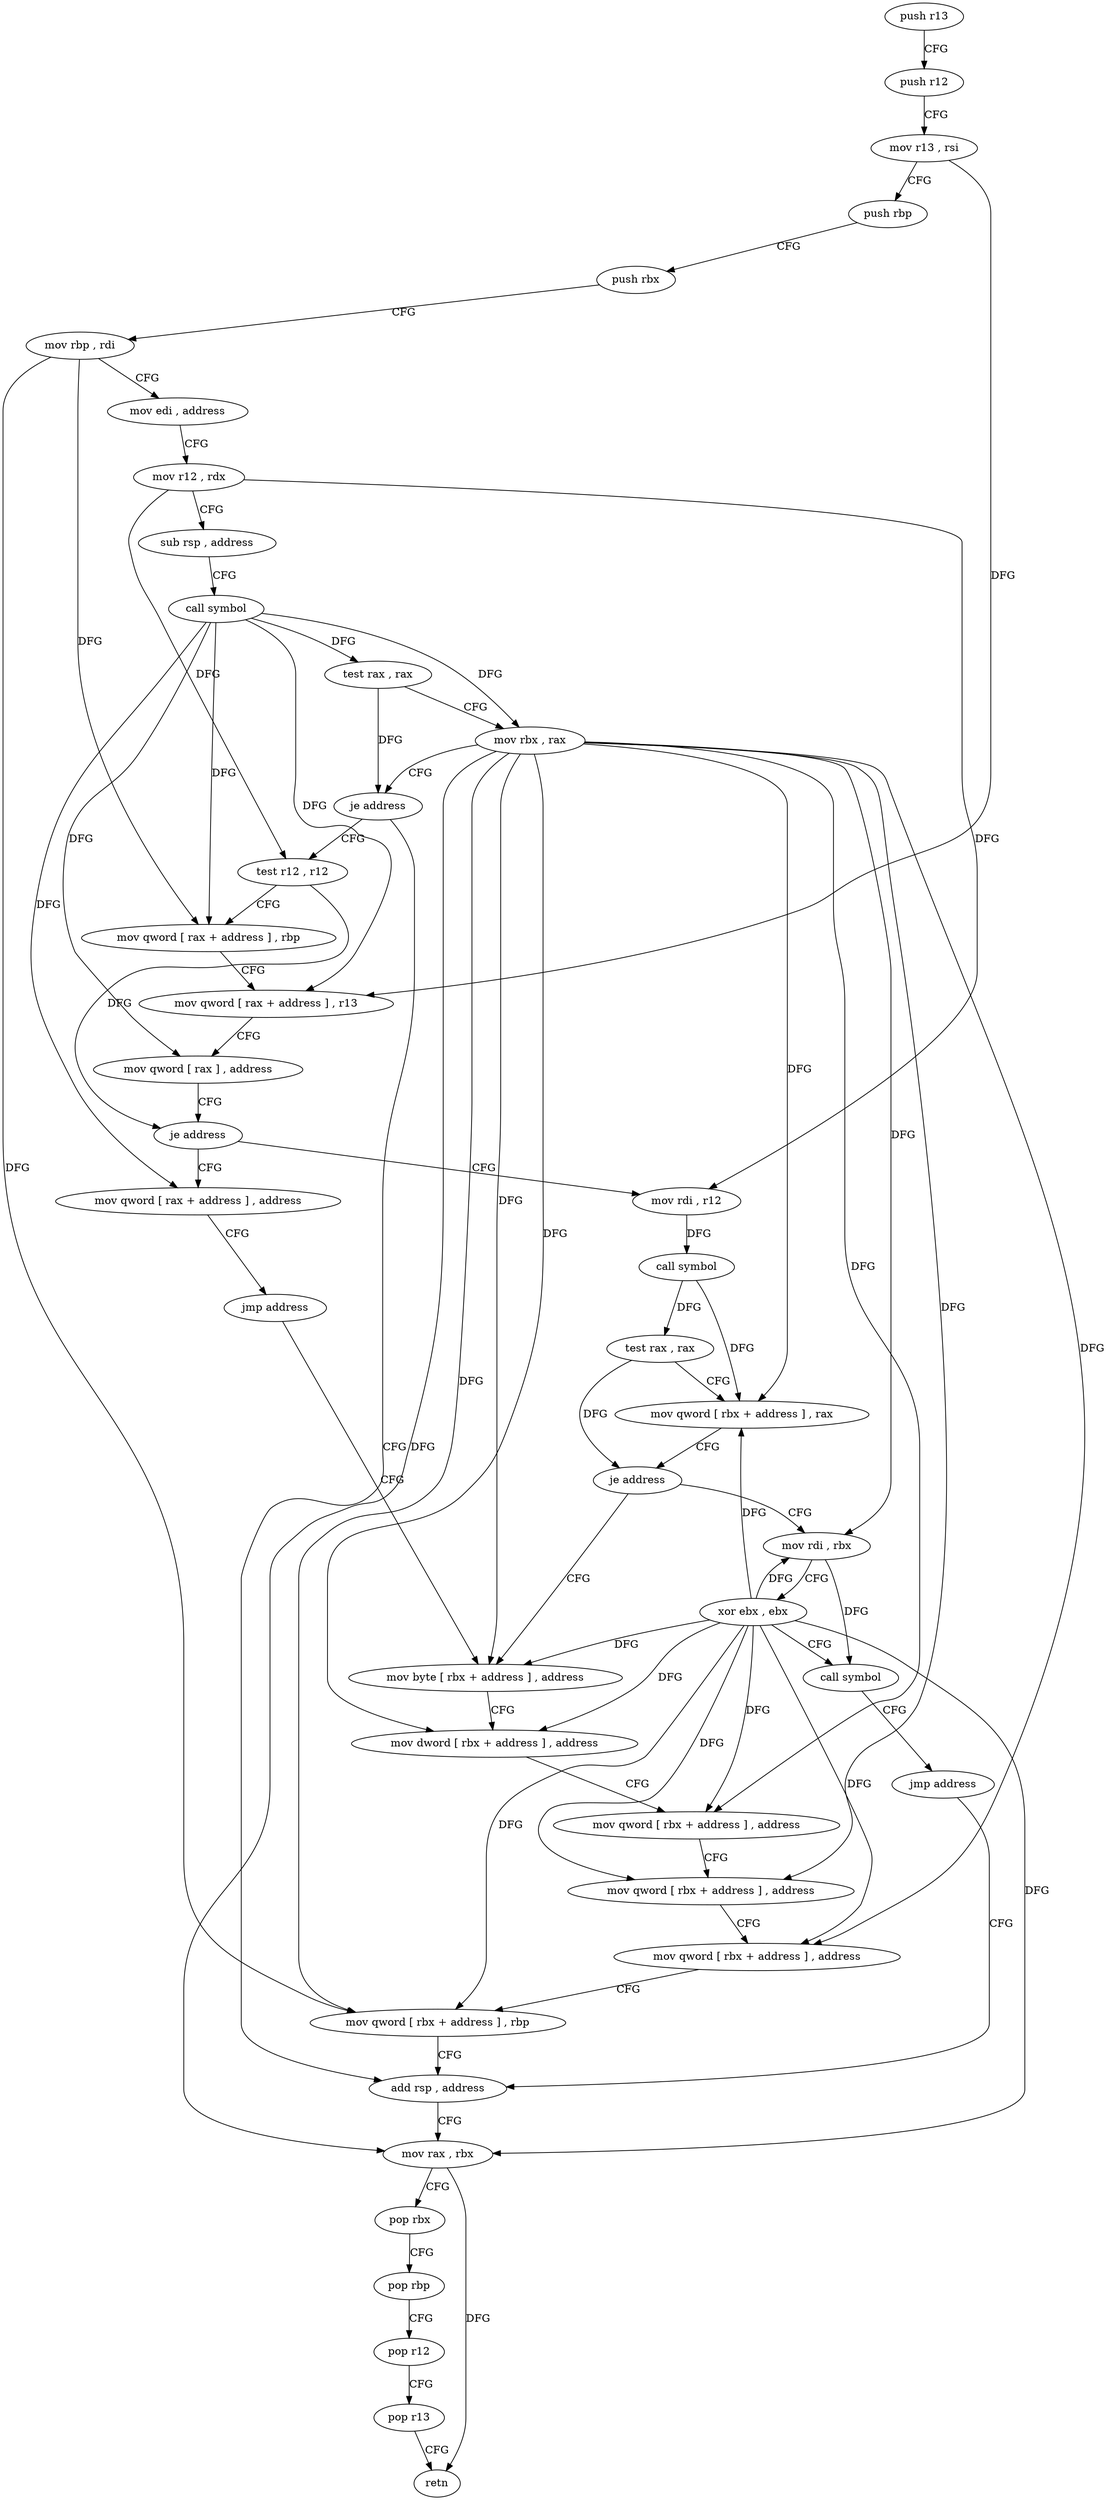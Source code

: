 digraph "func" {
"105328" [label = "push r13" ]
"105330" [label = "push r12" ]
"105332" [label = "mov r13 , rsi" ]
"105335" [label = "push rbp" ]
"105336" [label = "push rbx" ]
"105337" [label = "mov rbp , rdi" ]
"105340" [label = "mov edi , address" ]
"105345" [label = "mov r12 , rdx" ]
"105348" [label = "sub rsp , address" ]
"105352" [label = "call symbol" ]
"105357" [label = "test rax , rax" ]
"105360" [label = "mov rbx , rax" ]
"105363" [label = "je address" ]
"105441" [label = "add rsp , address" ]
"105365" [label = "test r12 , r12" ]
"105445" [label = "mov rax , rbx" ]
"105448" [label = "pop rbx" ]
"105449" [label = "pop rbp" ]
"105450" [label = "pop r12" ]
"105452" [label = "pop r13" ]
"105454" [label = "retn" ]
"105368" [label = "mov qword [ rax + address ] , rbp" ]
"105372" [label = "mov qword [ rax + address ] , r13" ]
"105376" [label = "mov qword [ rax ] , address" ]
"105383" [label = "je address" ]
"105456" [label = "mov qword [ rax + address ] , address" ]
"105385" [label = "mov rdi , r12" ]
"105464" [label = "jmp address" ]
"105402" [label = "mov byte [ rbx + address ] , address" ]
"105388" [label = "call symbol" ]
"105393" [label = "test rax , rax" ]
"105396" [label = "mov qword [ rbx + address ] , rax" ]
"105400" [label = "je address" ]
"105472" [label = "mov rdi , rbx" ]
"105406" [label = "mov dword [ rbx + address ] , address" ]
"105413" [label = "mov qword [ rbx + address ] , address" ]
"105421" [label = "mov qword [ rbx + address ] , address" ]
"105429" [label = "mov qword [ rbx + address ] , address" ]
"105437" [label = "mov qword [ rbx + address ] , rbp" ]
"105475" [label = "xor ebx , ebx" ]
"105477" [label = "call symbol" ]
"105482" [label = "jmp address" ]
"105328" -> "105330" [ label = "CFG" ]
"105330" -> "105332" [ label = "CFG" ]
"105332" -> "105335" [ label = "CFG" ]
"105332" -> "105372" [ label = "DFG" ]
"105335" -> "105336" [ label = "CFG" ]
"105336" -> "105337" [ label = "CFG" ]
"105337" -> "105340" [ label = "CFG" ]
"105337" -> "105368" [ label = "DFG" ]
"105337" -> "105437" [ label = "DFG" ]
"105340" -> "105345" [ label = "CFG" ]
"105345" -> "105348" [ label = "CFG" ]
"105345" -> "105365" [ label = "DFG" ]
"105345" -> "105385" [ label = "DFG" ]
"105348" -> "105352" [ label = "CFG" ]
"105352" -> "105357" [ label = "DFG" ]
"105352" -> "105360" [ label = "DFG" ]
"105352" -> "105368" [ label = "DFG" ]
"105352" -> "105372" [ label = "DFG" ]
"105352" -> "105376" [ label = "DFG" ]
"105352" -> "105456" [ label = "DFG" ]
"105357" -> "105360" [ label = "CFG" ]
"105357" -> "105363" [ label = "DFG" ]
"105360" -> "105363" [ label = "CFG" ]
"105360" -> "105445" [ label = "DFG" ]
"105360" -> "105396" [ label = "DFG" ]
"105360" -> "105402" [ label = "DFG" ]
"105360" -> "105406" [ label = "DFG" ]
"105360" -> "105413" [ label = "DFG" ]
"105360" -> "105421" [ label = "DFG" ]
"105360" -> "105429" [ label = "DFG" ]
"105360" -> "105437" [ label = "DFG" ]
"105360" -> "105472" [ label = "DFG" ]
"105363" -> "105441" [ label = "CFG" ]
"105363" -> "105365" [ label = "CFG" ]
"105441" -> "105445" [ label = "CFG" ]
"105365" -> "105368" [ label = "CFG" ]
"105365" -> "105383" [ label = "DFG" ]
"105445" -> "105448" [ label = "CFG" ]
"105445" -> "105454" [ label = "DFG" ]
"105448" -> "105449" [ label = "CFG" ]
"105449" -> "105450" [ label = "CFG" ]
"105450" -> "105452" [ label = "CFG" ]
"105452" -> "105454" [ label = "CFG" ]
"105368" -> "105372" [ label = "CFG" ]
"105372" -> "105376" [ label = "CFG" ]
"105376" -> "105383" [ label = "CFG" ]
"105383" -> "105456" [ label = "CFG" ]
"105383" -> "105385" [ label = "CFG" ]
"105456" -> "105464" [ label = "CFG" ]
"105385" -> "105388" [ label = "DFG" ]
"105464" -> "105402" [ label = "CFG" ]
"105402" -> "105406" [ label = "CFG" ]
"105388" -> "105393" [ label = "DFG" ]
"105388" -> "105396" [ label = "DFG" ]
"105393" -> "105396" [ label = "CFG" ]
"105393" -> "105400" [ label = "DFG" ]
"105396" -> "105400" [ label = "CFG" ]
"105400" -> "105472" [ label = "CFG" ]
"105400" -> "105402" [ label = "CFG" ]
"105472" -> "105475" [ label = "CFG" ]
"105472" -> "105477" [ label = "DFG" ]
"105406" -> "105413" [ label = "CFG" ]
"105413" -> "105421" [ label = "CFG" ]
"105421" -> "105429" [ label = "CFG" ]
"105429" -> "105437" [ label = "CFG" ]
"105437" -> "105441" [ label = "CFG" ]
"105475" -> "105477" [ label = "CFG" ]
"105475" -> "105445" [ label = "DFG" ]
"105475" -> "105402" [ label = "DFG" ]
"105475" -> "105406" [ label = "DFG" ]
"105475" -> "105413" [ label = "DFG" ]
"105475" -> "105421" [ label = "DFG" ]
"105475" -> "105429" [ label = "DFG" ]
"105475" -> "105472" [ label = "DFG" ]
"105475" -> "105396" [ label = "DFG" ]
"105475" -> "105437" [ label = "DFG" ]
"105477" -> "105482" [ label = "CFG" ]
"105482" -> "105441" [ label = "CFG" ]
}
